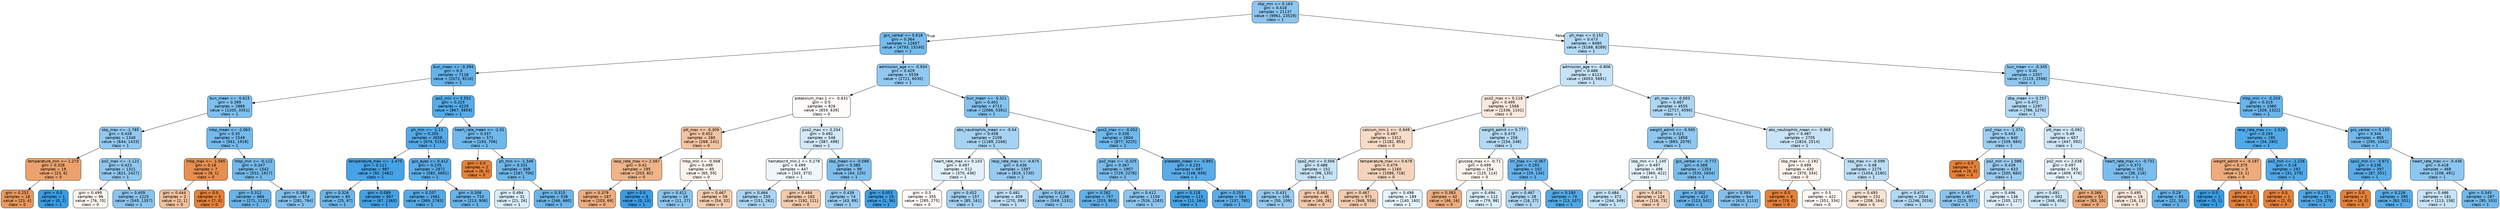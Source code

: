 digraph Tree {
node [shape=box, style="filled, rounded", color="black", fontname="helvetica"] ;
edge [fontname="helvetica"] ;
0 [label="sbp_min <= 0.163\ngini = 0.418\nsamples = 21137\nvalue = [9961, 23529]\nclass = 1", fillcolor="#8dc6f0"] ;
1 [label="gcs_verbal <= 0.618\ngini = 0.364\nsamples = 12657\nvalue = [4793, 15240]\nclass = 1", fillcolor="#77bced"] ;
0 -> 1 [labeldistance=2.5, labelangle=45, headlabel="True"] ;
2 [label="bun_mean <= -0.394\ngini = 0.3\nsamples = 7118\nvalue = [2072, 9210]\nclass = 1", fillcolor="#66b3eb"] ;
1 -> 2 ;
3 [label="bun_mean <= -0.615\ngini = 0.389\nsamples = 2889\nvalue = [1205, 3351]\nclass = 1", fillcolor="#80c0ee"] ;
2 -> 3 ;
4 [label="sbp_max <= -1.785\ngini = 0.428\nsamples = 1340\nvalue = [644, 1433]\nclass = 1", fillcolor="#92c9f1"] ;
3 -> 4 ;
5 [label="temperature_min <= 1.273\ngini = 0.328\nsamples = 19\nvalue = [23, 6]\nclass = 0", fillcolor="#eca26d"] ;
4 -> 5 ;
6 [label="gini = 0.252\nsamples = 18\nvalue = [23, 4]\nclass = 0", fillcolor="#ea975b"] ;
5 -> 6 ;
7 [label="gini = 0.0\nsamples = 1\nvalue = [0, 2]\nclass = 1", fillcolor="#399de5"] ;
5 -> 7 ;
8 [label="po2_max <= -1.121\ngini = 0.423\nsamples = 1321\nvalue = [621, 1427]\nclass = 1", fillcolor="#8fc8f0"] ;
4 -> 8 ;
9 [label="gini = 0.499\nsamples = 96\nvalue = [76, 70]\nclass = 0", fillcolor="#fdf5ef"] ;
8 -> 9 ;
10 [label="gini = 0.409\nsamples = 1225\nvalue = [545, 1357]\nclass = 1", fillcolor="#89c4ef"] ;
8 -> 10 ;
11 [label="mbp_mean <= -2.063\ngini = 0.35\nsamples = 1549\nvalue = [561, 1918]\nclass = 1", fillcolor="#73baed"] ;
3 -> 11 ;
12 [label="mbp_max <= -1.565\ngini = 0.18\nsamples = 7\nvalue = [9, 1]\nclass = 0", fillcolor="#e88f4f"] ;
11 -> 12 ;
13 [label="gini = 0.444\nsamples = 2\nvalue = [2, 1]\nclass = 0", fillcolor="#f2c09c"] ;
12 -> 13 ;
14 [label="gini = 0.0\nsamples = 5\nvalue = [7, 0]\nclass = 0", fillcolor="#e58139"] ;
12 -> 14 ;
15 [label="mbp_min <= -0.112\ngini = 0.347\nsamples = 1542\nvalue = [552, 1917]\nclass = 1", fillcolor="#72b9ec"] ;
11 -> 15 ;
16 [label="gini = 0.312\nsamples = 868\nvalue = [271, 1133]\nclass = 1", fillcolor="#68b4eb"] ;
15 -> 16 ;
17 [label="gini = 0.388\nsamples = 674\nvalue = [281, 784]\nclass = 1", fillcolor="#80c0ee"] ;
15 -> 17 ;
18 [label="po2_min <= 0.552\ngini = 0.225\nsamples = 4229\nvalue = [867, 5859]\nclass = 1", fillcolor="#56ace9"] ;
2 -> 18 ;
19 [label="ph_min <= -1.13\ngini = 0.205\nsamples = 3658\nvalue = [674, 5153]\nclass = 1", fillcolor="#53aae8"] ;
18 -> 19 ;
20 [label="temperature_max <= -1.475\ngini = 0.111\nsamples = 987\nvalue = [92, 1462]\nclass = 1", fillcolor="#45a3e7"] ;
19 -> 20 ;
21 [label="gini = 0.326\nsamples = 80\nvalue = [25, 97]\nclass = 1", fillcolor="#6cb6ec"] ;
20 -> 21 ;
22 [label="gini = 0.089\nsamples = 907\nvalue = [67, 1365]\nclass = 1", fillcolor="#43a2e6"] ;
20 -> 22 ;
23 [label="gcs_eyes <= 0.412\ngini = 0.235\nsamples = 2671\nvalue = [582, 3691]\nclass = 1", fillcolor="#58ace9"] ;
19 -> 23 ;
24 [label="gini = 0.207\nsamples = 1961\nvalue = [369, 2783]\nclass = 1", fillcolor="#53aae8"] ;
23 -> 24 ;
25 [label="gini = 0.308\nsamples = 710\nvalue = [213, 908]\nclass = 1", fillcolor="#67b4eb"] ;
23 -> 25 ;
26 [label="heart_rate_mean <= -2.01\ngini = 0.337\nsamples = 571\nvalue = [193, 706]\nclass = 1", fillcolor="#6fb8ec"] ;
18 -> 26 ;
27 [label="gini = 0.0\nsamples = 2\nvalue = [6, 0]\nclass = 0", fillcolor="#e58139"] ;
26 -> 27 ;
28 [label="ph_min <= -1.346\ngini = 0.331\nsamples = 569\nvalue = [187, 706]\nclass = 1", fillcolor="#6db7ec"] ;
26 -> 28 ;
29 [label="gini = 0.494\nsamples = 31\nvalue = [21, 26]\nclass = 1", fillcolor="#d9ecfa"] ;
28 -> 29 ;
30 [label="gini = 0.315\nsamples = 538\nvalue = [166, 680]\nclass = 1", fillcolor="#69b5eb"] ;
28 -> 30 ;
31 [label="admission_age <= -0.934\ngini = 0.429\nsamples = 5539\nvalue = [2721, 6030]\nclass = 1", fillcolor="#92c9f1"] ;
1 -> 31 ;
32 [label="potassium_max.1 <= -0.631\ngini = 0.5\nsamples = 826\nvalue = [655, 639]\nclass = 0", fillcolor="#fefcfa"] ;
31 -> 32 ;
33 [label="ptt_max <= -0.309\ngini = 0.452\nsamples = 280\nvalue = [268, 141]\nclass = 0", fillcolor="#f3c3a1"] ;
32 -> 33 ;
34 [label="resp_rate_max <= 2.587\ngini = 0.41\nsamples = 195\nvalue = [203, 82]\nclass = 0", fillcolor="#f0b489"] ;
33 -> 34 ;
35 [label="gini = 0.379\nsamples = 187\nvalue = [203, 69]\nclass = 0", fillcolor="#eeac7c"] ;
34 -> 35 ;
36 [label="gini = 0.0\nsamples = 8\nvalue = [0, 13]\nclass = 1", fillcolor="#399de5"] ;
34 -> 36 ;
37 [label="mbp_min <= -0.568\ngini = 0.499\nsamples = 85\nvalue = [65, 59]\nclass = 0", fillcolor="#fdf3ed"] ;
33 -> 37 ;
38 [label="gini = 0.411\nsamples = 26\nvalue = [11, 27]\nclass = 1", fillcolor="#8ac5f0"] ;
37 -> 38 ;
39 [label="gini = 0.467\nsamples = 59\nvalue = [54, 32]\nclass = 0", fillcolor="#f4ccae"] ;
37 -> 39 ;
40 [label="pco2_max <= 0.204\ngini = 0.492\nsamples = 546\nvalue = [387, 498]\nclass = 1", fillcolor="#d3e9f9"] ;
32 -> 40 ;
41 [label="hematocrit_min.1 <= 0.278\ngini = 0.499\nsamples = 447\nvalue = [343, 373]\nclass = 1", fillcolor="#eff7fd"] ;
40 -> 41 ;
42 [label="gini = 0.464\nsamples = 255\nvalue = [151, 262]\nclass = 1", fillcolor="#abd5f4"] ;
41 -> 42 ;
43 [label="gini = 0.464\nsamples = 192\nvalue = [192, 111]\nclass = 0", fillcolor="#f4caab"] ;
41 -> 43 ;
44 [label="sbp_mean <= -0.088\ngini = 0.385\nsamples = 99\nvalue = [44, 125]\nclass = 1", fillcolor="#7fbfee"] ;
40 -> 44 ;
45 [label="gini = 0.439\nsamples = 74\nvalue = [43, 89]\nclass = 1", fillcolor="#99ccf2"] ;
44 -> 45 ;
46 [label="gini = 0.053\nsamples = 25\nvalue = [1, 36]\nclass = 1", fillcolor="#3ea0e6"] ;
44 -> 46 ;
47 [label="bun_mean <= -0.321\ngini = 0.401\nsamples = 4713\nvalue = [2066, 5391]\nclass = 1", fillcolor="#85c3ef"] ;
31 -> 47 ;
48 [label="abs_neutrophils_mean <= -0.54\ngini = 0.458\nsamples = 2109\nvalue = [1189, 2166]\nclass = 1", fillcolor="#a6d3f3"] ;
47 -> 48 ;
49 [label="heart_rate_max <= 0.103\ngini = 0.497\nsamples = 512\nvalue = [370, 436]\nclass = 1", fillcolor="#e1f0fb"] ;
48 -> 49 ;
50 [label="gini = 0.5\nsamples = 355\nvalue = [285, 275]\nclass = 0", fillcolor="#fefbf8"] ;
49 -> 50 ;
51 [label="gini = 0.452\nsamples = 157\nvalue = [85, 161]\nclass = 1", fillcolor="#a2d1f3"] ;
49 -> 51 ;
52 [label="resp_rate_max <= -0.675\ngini = 0.436\nsamples = 1597\nvalue = [819, 1730]\nclass = 1", fillcolor="#97cbf1"] ;
48 -> 52 ;
53 [label="gini = 0.481\nsamples = 409\nvalue = [270, 399]\nclass = 1", fillcolor="#bfdff7"] ;
52 -> 53 ;
54 [label="gini = 0.413\nsamples = 1188\nvalue = [549, 1331]\nclass = 1", fillcolor="#8bc5f0"] ;
52 -> 54 ;
55 [label="pco2_max <= -0.052\ngini = 0.336\nsamples = 2604\nvalue = [877, 3225]\nclass = 1", fillcolor="#6fb8ec"] ;
47 -> 55 ;
56 [label="po2_max <= -0.325\ngini = 0.367\nsamples = 1907\nvalue = [729, 2276]\nclass = 1", fillcolor="#78bced"] ;
55 -> 56 ;
57 [label="gini = 0.282\nsamples = 757\nvalue = [203, 993]\nclass = 1", fillcolor="#61b1ea"] ;
56 -> 57 ;
58 [label="gini = 0.412\nsamples = 1150\nvalue = [526, 1283]\nclass = 1", fillcolor="#8ac5f0"] ;
56 -> 58 ;
59 [label="platelets_mean <= -0.891\ngini = 0.233\nsamples = 697\nvalue = [148, 949]\nclass = 1", fillcolor="#58ace9"] ;
55 -> 59 ;
60 [label="gini = 0.118\nsamples = 113\nvalue = [11, 164]\nclass = 1", fillcolor="#46a4e7"] ;
59 -> 60 ;
61 [label="gini = 0.253\nsamples = 584\nvalue = [137, 785]\nclass = 1", fillcolor="#5caeea"] ;
59 -> 61 ;
62 [label="ph_max <= 0.152\ngini = 0.473\nsamples = 8480\nvalue = [5168, 8289]\nclass = 1", fillcolor="#b4daf5"] ;
0 -> 62 [labeldistance=2.5, labelangle=-45, headlabel="False"] ;
63 [label="admission_age <= -0.806\ngini = 0.486\nsamples = 6123\nvalue = [4053, 5691]\nclass = 1", fillcolor="#c6e3f8"] ;
62 -> 63 ;
64 [label="pco2_max <= 0.118\ngini = 0.495\nsamples = 1568\nvalue = [1336, 1101]\nclass = 0", fillcolor="#fae9dc"] ;
63 -> 64 ;
65 [label="calcium_min.1 <= -0.949\ngini = 0.487\nsamples = 1312\nvalue = [1182, 853]\nclass = 0", fillcolor="#f8dcc8"] ;
64 -> 65 ;
66 [label="spo2_min <= 0.566\ngini = 0.486\nsamples = 152\nvalue = [96, 135]\nclass = 1", fillcolor="#c6e3f7"] ;
65 -> 66 ;
67 [label="gini = 0.431\nsamples = 106\nvalue = [50, 109]\nclass = 1", fillcolor="#94caf1"] ;
66 -> 67 ;
68 [label="gini = 0.461\nsamples = 46\nvalue = [46, 26]\nclass = 0", fillcolor="#f4c8a9"] ;
66 -> 68 ;
69 [label="temperature_max <= 0.678\ngini = 0.479\nsamples = 1160\nvalue = [1086, 718]\nclass = 0", fillcolor="#f6d4bc"] ;
65 -> 69 ;
70 [label="gini = 0.467\nsamples = 971\nvalue = [946, 558]\nclass = 0", fillcolor="#f4cbae"] ;
69 -> 70 ;
71 [label="gini = 0.498\nsamples = 189\nvalue = [140, 160]\nclass = 1", fillcolor="#e6f3fc"] ;
69 -> 71 ;
72 [label="weight_admit <= 0.777\ngini = 0.473\nsamples = 256\nvalue = [154, 248]\nclass = 1", fillcolor="#b4daf5"] ;
64 -> 72 ;
73 [label="glucose_max <= -0.71\ngini = 0.499\nsamples = 154\nvalue = [125, 114]\nclass = 0", fillcolor="#fdf4ee"] ;
72 -> 73 ;
74 [label="gini = 0.383\nsamples = 42\nvalue = [46, 16]\nclass = 0", fillcolor="#eead7e"] ;
73 -> 74 ;
75 [label="gini = 0.494\nsamples = 112\nvalue = [79, 98]\nclass = 1", fillcolor="#d9ecfa"] ;
73 -> 75 ;
76 [label="inr_max <= -0.367\ngini = 0.293\nsamples = 102\nvalue = [29, 134]\nclass = 1", fillcolor="#64b2eb"] ;
72 -> 76 ;
77 [label="gini = 0.467\nsamples = 28\nvalue = [16, 27]\nclass = 1", fillcolor="#aed7f4"] ;
76 -> 77 ;
78 [label="gini = 0.193\nsamples = 74\nvalue = [13, 107]\nclass = 1", fillcolor="#51a9e8"] ;
76 -> 78 ;
79 [label="ph_max <= -0.003\ngini = 0.467\nsamples = 4555\nvalue = [2717, 4590]\nclass = 1", fillcolor="#aed7f4"] ;
63 -> 79 ;
80 [label="weight_admit <= -0.565\ngini = 0.421\nsamples = 1850\nvalue = [893, 2076]\nclass = 1", fillcolor="#8ec7f0"] ;
79 -> 80 ;
81 [label="sbp_min <= 1.145\ngini = 0.497\nsamples = 496\nvalue = [360, 422]\nclass = 1", fillcolor="#e2f1fb"] ;
80 -> 81 ;
82 [label="gini = 0.484\nsamples = 372\nvalue = [244, 349]\nclass = 1", fillcolor="#c3e2f7"] ;
81 -> 82 ;
83 [label="gini = 0.474\nsamples = 124\nvalue = [116, 73]\nclass = 0", fillcolor="#f5d0b6"] ;
81 -> 83 ;
84 [label="gcs_verbal <= -0.772\ngini = 0.369\nsamples = 1354\nvalue = [533, 1654]\nclass = 1", fillcolor="#79bded"] ;
80 -> 84 ;
85 [label="gini = 0.302\nsamples = 410\nvalue = [123, 541]\nclass = 1", fillcolor="#66b3eb"] ;
84 -> 85 ;
86 [label="gini = 0.393\nsamples = 944\nvalue = [410, 1113]\nclass = 1", fillcolor="#82c1ef"] ;
84 -> 86 ;
87 [label="abs_neutrophils_mean <= -0.968\ngini = 0.487\nsamples = 2705\nvalue = [1824, 2514]\nclass = 1", fillcolor="#c9e4f8"] ;
79 -> 87 ;
88 [label="sbp_max <= -1.192\ngini = 0.499\nsamples = 430\nvalue = [370, 334]\nclass = 0", fillcolor="#fcf3ec"] ;
87 -> 88 ;
89 [label="gini = 0.0\nsamples = 8\nvalue = [19, 0]\nclass = 0", fillcolor="#e58139"] ;
88 -> 89 ;
90 [label="gini = 0.5\nsamples = 422\nvalue = [351, 334]\nclass = 0", fillcolor="#fef9f5"] ;
88 -> 90 ;
91 [label="sbp_max <= -0.599\ngini = 0.48\nsamples = 2275\nvalue = [1454, 2180]\nclass = 1", fillcolor="#bddef6"] ;
87 -> 91 ;
92 [label="gini = 0.493\nsamples = 231\nvalue = [208, 164]\nclass = 0", fillcolor="#fae4d5"] ;
91 -> 92 ;
93 [label="gini = 0.472\nsamples = 2044\nvalue = [1246, 2016]\nclass = 1", fillcolor="#b3daf5"] ;
91 -> 93 ;
94 [label="bun_mean <= -0.345\ngini = 0.42\nsamples = 2357\nvalue = [1115, 2598]\nclass = 1", fillcolor="#8ec7f0"] ;
62 -> 94 ;
95 [label="dbp_mean <= 0.257\ngini = 0.472\nsamples = 1297\nvalue = [786, 1276]\nclass = 1", fillcolor="#b3d9f5"] ;
94 -> 95 ;
96 [label="po2_max <= -1.374\ngini = 0.443\nsamples = 640\nvalue = [339, 684]\nclass = 1", fillcolor="#9bcef2"] ;
95 -> 96 ;
97 [label="gini = 0.0\nsamples = 7\nvalue = [9, 0]\nclass = 0", fillcolor="#e58139"] ;
96 -> 97 ;
98 [label="po2_min <= 1.086\ngini = 0.439\nsamples = 633\nvalue = [330, 684]\nclass = 1", fillcolor="#99ccf2"] ;
96 -> 98 ;
99 [label="gini = 0.41\nsamples = 497\nvalue = [225, 557]\nclass = 1", fillcolor="#89c5f0"] ;
98 -> 99 ;
100 [label="gini = 0.496\nsamples = 136\nvalue = [105, 127]\nclass = 1", fillcolor="#ddeefa"] ;
98 -> 100 ;
101 [label="ptt_max <= -0.092\ngini = 0.49\nsamples = 657\nvalue = [447, 592]\nclass = 1", fillcolor="#cfe7f9"] ;
95 -> 101 ;
102 [label="po2_min <= 2.038\ngini = 0.497\nsamples = 555\nvalue = [409, 476]\nclass = 1", fillcolor="#e3f1fb"] ;
101 -> 102 ;
103 [label="gini = 0.491\nsamples = 502\nvalue = [346, 456]\nclass = 1", fillcolor="#cfe7f9"] ;
102 -> 103 ;
104 [label="gini = 0.366\nsamples = 53\nvalue = [63, 20]\nclass = 0", fillcolor="#eda978"] ;
102 -> 104 ;
105 [label="heart_rate_max <= -0.731\ngini = 0.372\nsamples = 102\nvalue = [38, 116]\nclass = 1", fillcolor="#7abdee"] ;
101 -> 105 ;
106 [label="gini = 0.495\nsamples = 19\nvalue = [16, 13]\nclass = 0", fillcolor="#fae7da"] ;
105 -> 106 ;
107 [label="gini = 0.29\nsamples = 83\nvalue = [22, 103]\nclass = 1", fillcolor="#63b2eb"] ;
105 -> 107 ;
108 [label="mbp_min <= -0.203\ngini = 0.319\nsamples = 1060\nvalue = [329, 1322]\nclass = 1", fillcolor="#6ab5eb"] ;
94 -> 108 ;
109 [label="resp_rate_max <= -1.529\ngini = 0.193\nsamples = 195\nvalue = [34, 280]\nclass = 1", fillcolor="#51a9e8"] ;
108 -> 109 ;
110 [label="weight_admit <= -0.197\ngini = 0.375\nsamples = 3\nvalue = [3, 1]\nclass = 0", fillcolor="#eeab7b"] ;
109 -> 110 ;
111 [label="gini = 0.0\nsamples = 1\nvalue = [0, 1]\nclass = 1", fillcolor="#399de5"] ;
110 -> 111 ;
112 [label="gini = 0.0\nsamples = 2\nvalue = [3, 0]\nclass = 0", fillcolor="#e58139"] ;
110 -> 112 ;
113 [label="po2_min <= -1.226\ngini = 0.18\nsamples = 192\nvalue = [31, 279]\nclass = 1", fillcolor="#4fa8e8"] ;
109 -> 113 ;
114 [label="gini = 0.0\nsamples = 1\nvalue = [2, 0]\nclass = 0", fillcolor="#e58139"] ;
113 -> 114 ;
115 [label="gini = 0.171\nsamples = 191\nvalue = [29, 279]\nclass = 1", fillcolor="#4ea7e8"] ;
113 -> 115 ;
116 [label="gcs_verbal <= 0.155\ngini = 0.344\nsamples = 865\nvalue = [295, 1042]\nclass = 1", fillcolor="#71b9ec"] ;
108 -> 116 ;
117 [label="spo2_min <= -3.971\ngini = 0.236\nsamples = 397\nvalue = [87, 551]\nclass = 1", fillcolor="#58ace9"] ;
116 -> 117 ;
118 [label="gini = 0.0\nsamples = 2\nvalue = [4, 0]\nclass = 0", fillcolor="#e58139"] ;
117 -> 118 ;
119 [label="gini = 0.228\nsamples = 395\nvalue = [83, 551]\nclass = 1", fillcolor="#57ace9"] ;
117 -> 119 ;
120 [label="heart_rate_max <= -0.436\ngini = 0.418\nsamples = 468\nvalue = [208, 491]\nclass = 1", fillcolor="#8dc7f0"] ;
116 -> 120 ;
121 [label="gini = 0.486\nsamples = 181\nvalue = [113, 158]\nclass = 1", fillcolor="#c7e3f8"] ;
120 -> 121 ;
122 [label="gini = 0.345\nsamples = 287\nvalue = [95, 333]\nclass = 1", fillcolor="#71b9ec"] ;
120 -> 122 ;
}